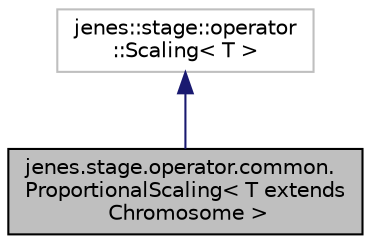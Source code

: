 digraph "jenes.stage.operator.common.ProportionalScaling&lt; T extends Chromosome &gt;"
{
  edge [fontname="Helvetica",fontsize="10",labelfontname="Helvetica",labelfontsize="10"];
  node [fontname="Helvetica",fontsize="10",shape=record];
  Node1 [label="jenes.stage.operator.common.\lProportionalScaling\< T extends\l Chromosome \>",height=0.2,width=0.4,color="black", fillcolor="grey75", style="filled" fontcolor="black"];
  Node2 -> Node1 [dir="back",color="midnightblue",fontsize="10",style="solid",fontname="Helvetica"];
  Node2 [label="jenes::stage::operator\l::Scaling\< T \>",height=0.2,width=0.4,color="grey75", fillcolor="white", style="filled"];
}
